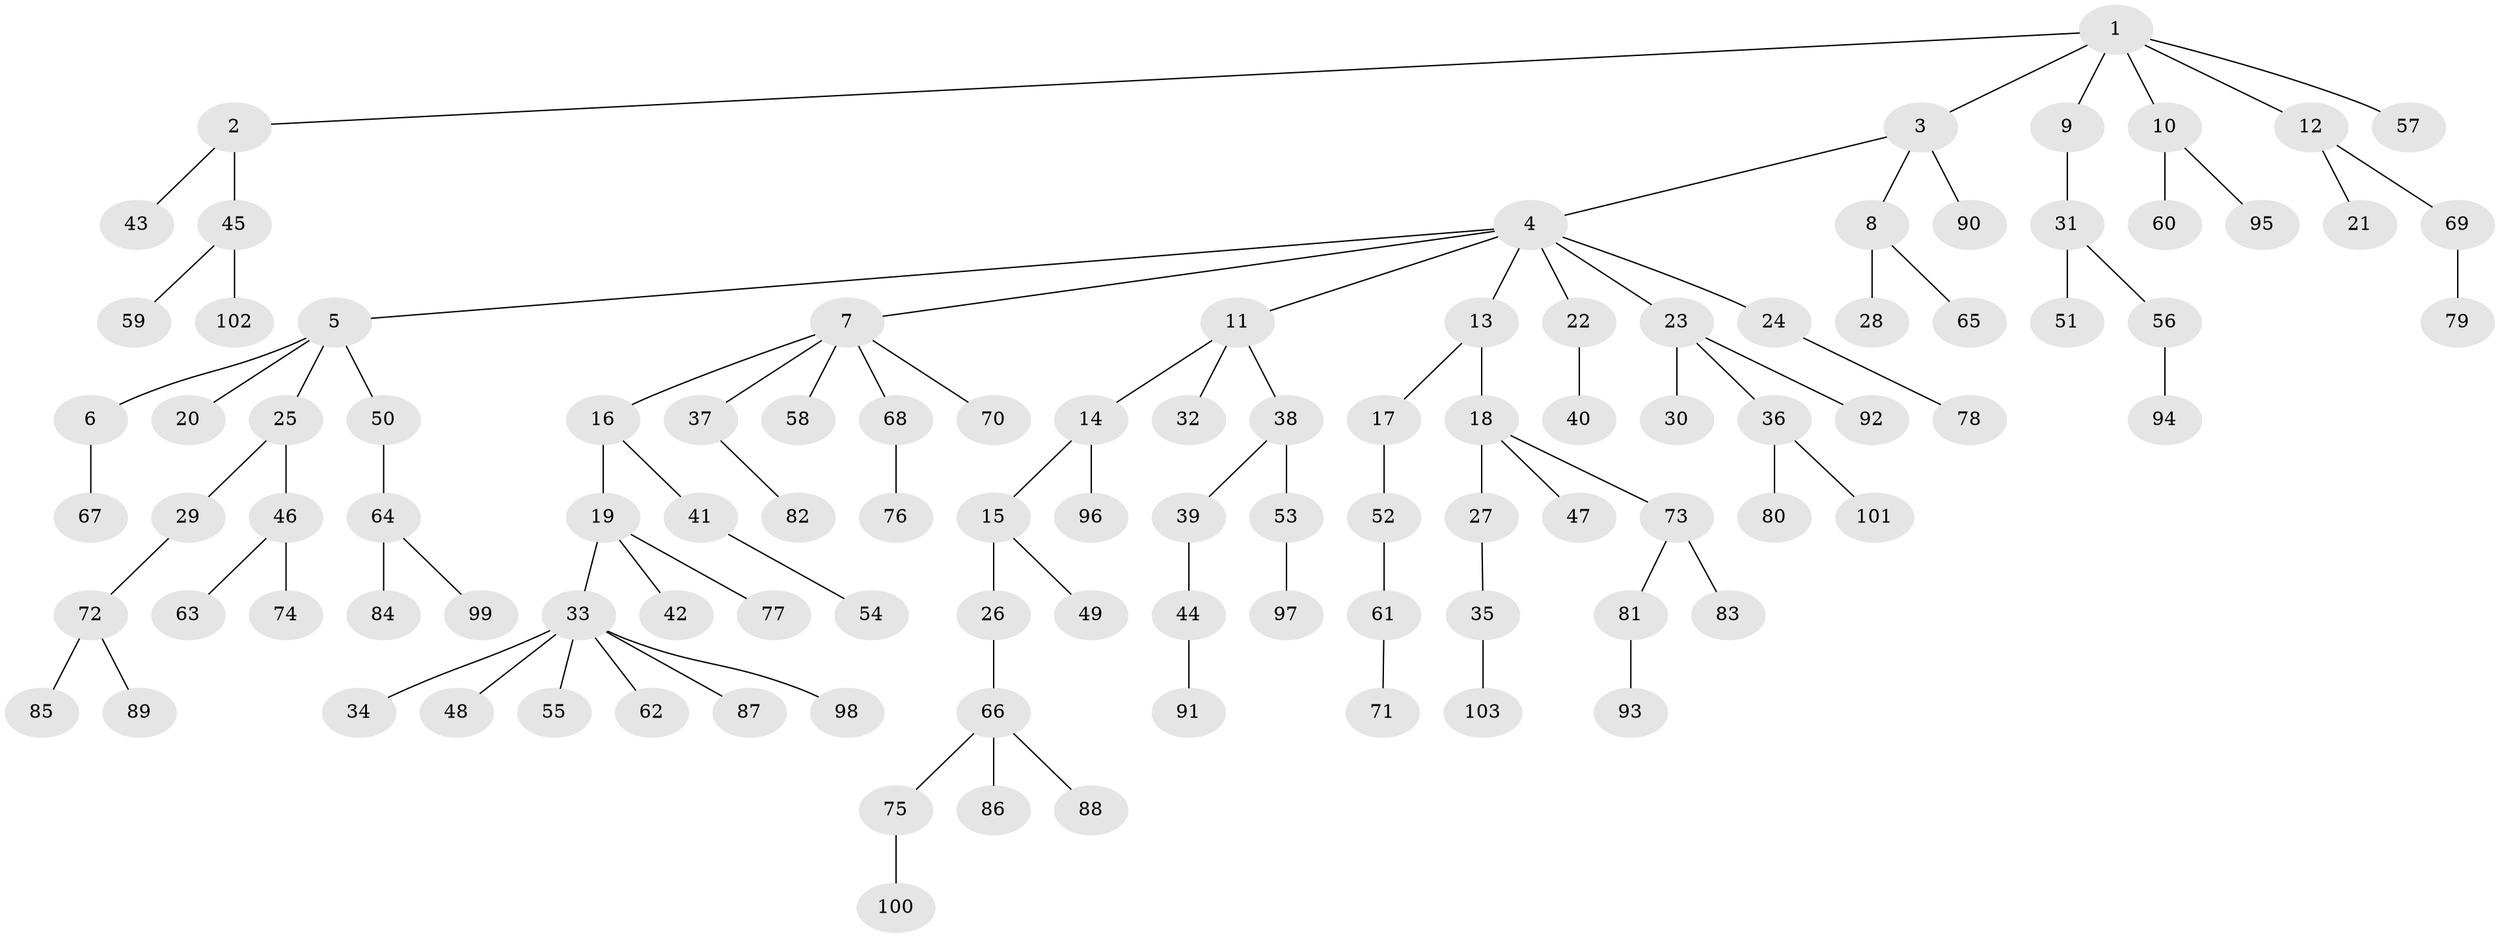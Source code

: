 // Generated by graph-tools (version 1.1) at 2025/15/03/09/25 04:15:23]
// undirected, 103 vertices, 102 edges
graph export_dot {
graph [start="1"]
  node [color=gray90,style=filled];
  1;
  2;
  3;
  4;
  5;
  6;
  7;
  8;
  9;
  10;
  11;
  12;
  13;
  14;
  15;
  16;
  17;
  18;
  19;
  20;
  21;
  22;
  23;
  24;
  25;
  26;
  27;
  28;
  29;
  30;
  31;
  32;
  33;
  34;
  35;
  36;
  37;
  38;
  39;
  40;
  41;
  42;
  43;
  44;
  45;
  46;
  47;
  48;
  49;
  50;
  51;
  52;
  53;
  54;
  55;
  56;
  57;
  58;
  59;
  60;
  61;
  62;
  63;
  64;
  65;
  66;
  67;
  68;
  69;
  70;
  71;
  72;
  73;
  74;
  75;
  76;
  77;
  78;
  79;
  80;
  81;
  82;
  83;
  84;
  85;
  86;
  87;
  88;
  89;
  90;
  91;
  92;
  93;
  94;
  95;
  96;
  97;
  98;
  99;
  100;
  101;
  102;
  103;
  1 -- 2;
  1 -- 3;
  1 -- 9;
  1 -- 10;
  1 -- 12;
  1 -- 57;
  2 -- 43;
  2 -- 45;
  3 -- 4;
  3 -- 8;
  3 -- 90;
  4 -- 5;
  4 -- 7;
  4 -- 11;
  4 -- 13;
  4 -- 22;
  4 -- 23;
  4 -- 24;
  5 -- 6;
  5 -- 20;
  5 -- 25;
  5 -- 50;
  6 -- 67;
  7 -- 16;
  7 -- 37;
  7 -- 58;
  7 -- 68;
  7 -- 70;
  8 -- 28;
  8 -- 65;
  9 -- 31;
  10 -- 60;
  10 -- 95;
  11 -- 14;
  11 -- 32;
  11 -- 38;
  12 -- 21;
  12 -- 69;
  13 -- 17;
  13 -- 18;
  14 -- 15;
  14 -- 96;
  15 -- 26;
  15 -- 49;
  16 -- 19;
  16 -- 41;
  17 -- 52;
  18 -- 27;
  18 -- 47;
  18 -- 73;
  19 -- 33;
  19 -- 42;
  19 -- 77;
  22 -- 40;
  23 -- 30;
  23 -- 36;
  23 -- 92;
  24 -- 78;
  25 -- 29;
  25 -- 46;
  26 -- 66;
  27 -- 35;
  29 -- 72;
  31 -- 51;
  31 -- 56;
  33 -- 34;
  33 -- 48;
  33 -- 55;
  33 -- 62;
  33 -- 87;
  33 -- 98;
  35 -- 103;
  36 -- 80;
  36 -- 101;
  37 -- 82;
  38 -- 39;
  38 -- 53;
  39 -- 44;
  41 -- 54;
  44 -- 91;
  45 -- 59;
  45 -- 102;
  46 -- 63;
  46 -- 74;
  50 -- 64;
  52 -- 61;
  53 -- 97;
  56 -- 94;
  61 -- 71;
  64 -- 84;
  64 -- 99;
  66 -- 75;
  66 -- 86;
  66 -- 88;
  68 -- 76;
  69 -- 79;
  72 -- 85;
  72 -- 89;
  73 -- 81;
  73 -- 83;
  75 -- 100;
  81 -- 93;
}
